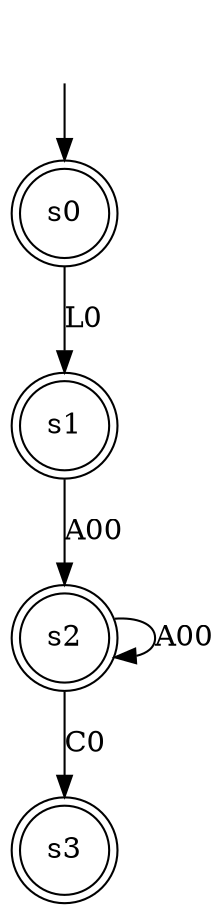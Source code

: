 digraph "data/our_models/magento_1_m" {
s0 [label=s0, shape=doublecircle];
s1 [label=s1, shape=doublecircle];
s2 [label=s2, shape=doublecircle];
s3 [label=s3, shape=doublecircle];
s0 -> s1  [label=L0];
s1 -> s2  [label=A00];
s2 -> s3  [label=C0];
s2 -> s2  [label=A00];
__start0 [label="", shape=none];
__start0 -> s0  [label=""];
}
